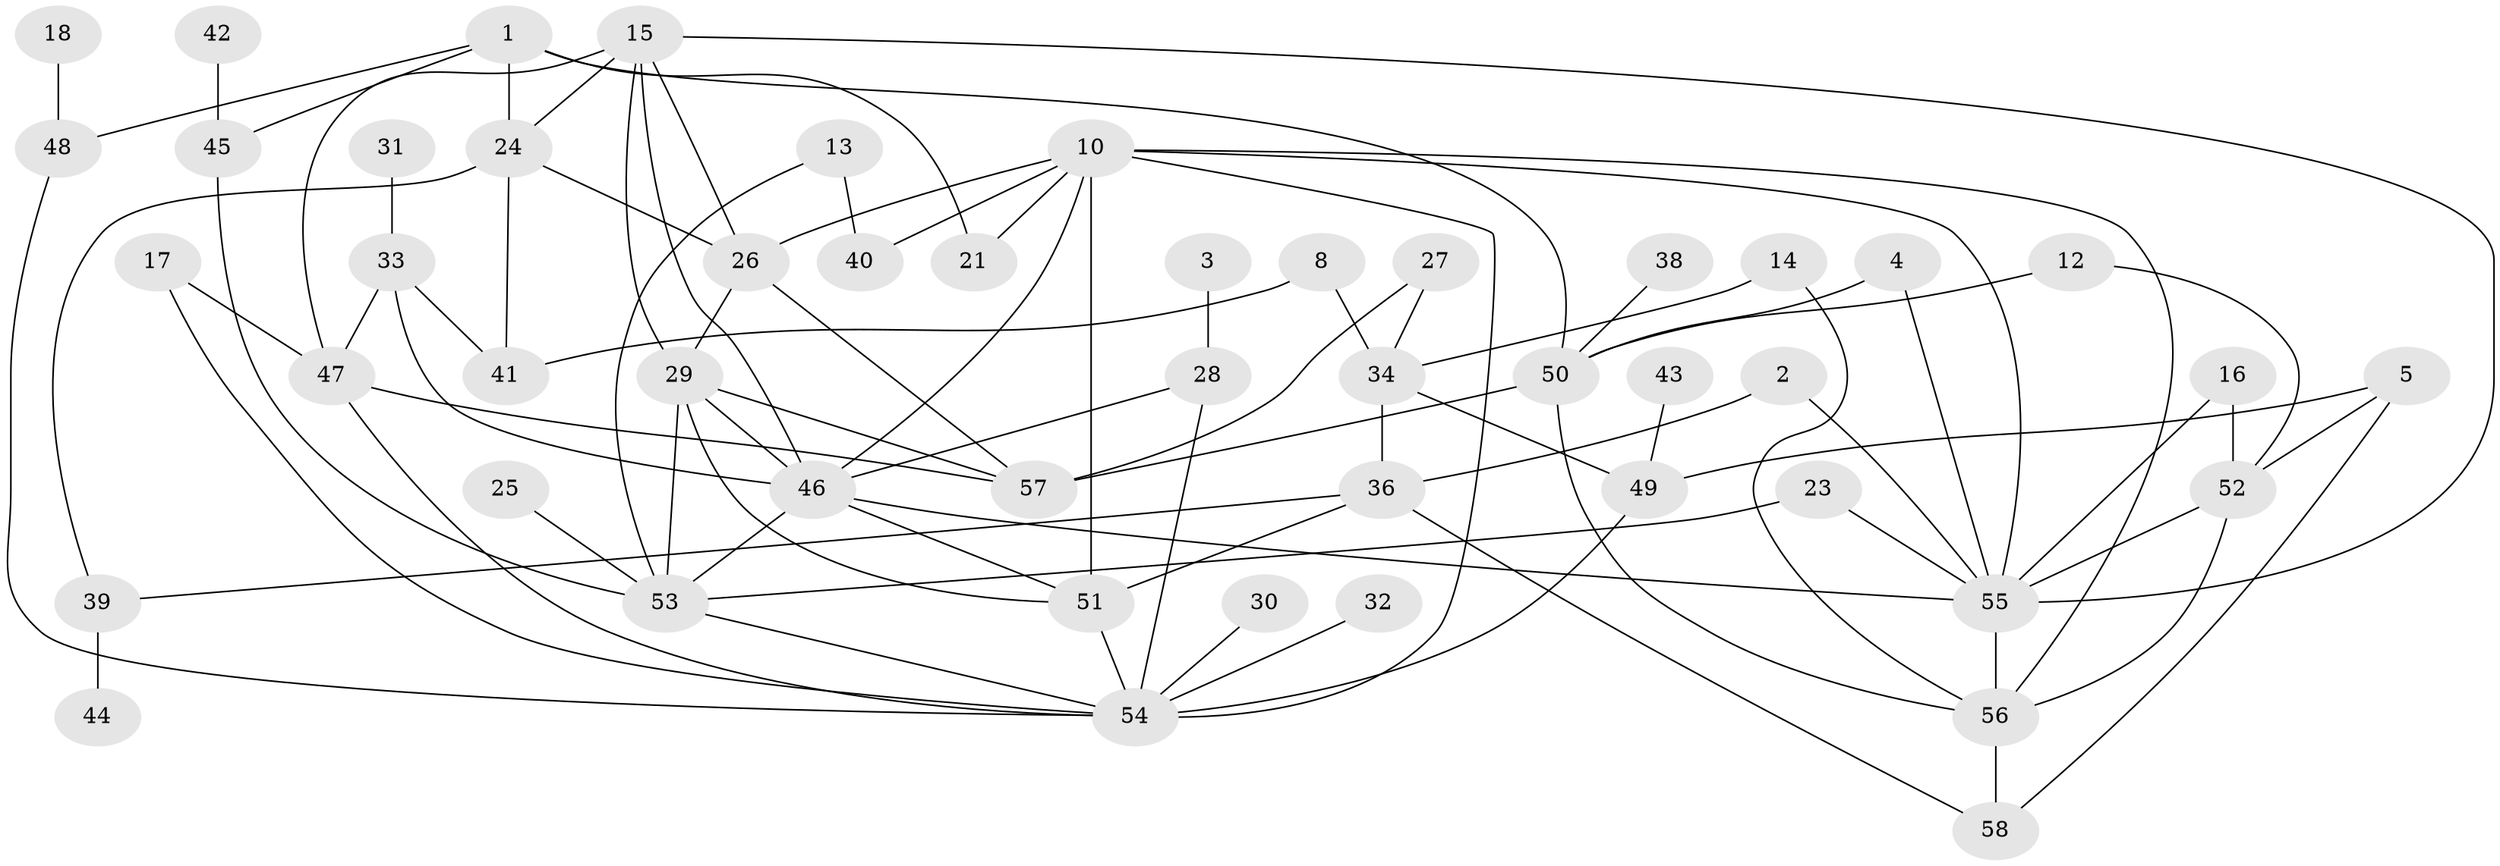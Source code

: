 // original degree distribution, {2: 0.24347826086956523, 5: 0.09565217391304348, 4: 0.1391304347826087, 3: 0.21739130434782608, 1: 0.20869565217391303, 6: 0.02608695652173913, 0: 0.06956521739130435}
// Generated by graph-tools (version 1.1) at 2025/25/03/09/25 03:25:18]
// undirected, 49 vertices, 87 edges
graph export_dot {
graph [start="1"]
  node [color=gray90,style=filled];
  1;
  2;
  3;
  4;
  5;
  8;
  10;
  12;
  13;
  14;
  15;
  16;
  17;
  18;
  21;
  23;
  24;
  25;
  26;
  27;
  28;
  29;
  30;
  31;
  32;
  33;
  34;
  36;
  38;
  39;
  40;
  41;
  42;
  43;
  44;
  45;
  46;
  47;
  48;
  49;
  50;
  51;
  52;
  53;
  54;
  55;
  56;
  57;
  58;
  1 -- 21 [weight=1.0];
  1 -- 24 [weight=1.0];
  1 -- 45 [weight=1.0];
  1 -- 48 [weight=1.0];
  1 -- 50 [weight=1.0];
  2 -- 36 [weight=1.0];
  2 -- 55 [weight=1.0];
  3 -- 28 [weight=1.0];
  4 -- 50 [weight=1.0];
  4 -- 55 [weight=1.0];
  5 -- 49 [weight=1.0];
  5 -- 52 [weight=1.0];
  5 -- 58 [weight=1.0];
  8 -- 34 [weight=1.0];
  8 -- 41 [weight=1.0];
  10 -- 21 [weight=1.0];
  10 -- 26 [weight=1.0];
  10 -- 40 [weight=1.0];
  10 -- 46 [weight=1.0];
  10 -- 51 [weight=1.0];
  10 -- 54 [weight=1.0];
  10 -- 55 [weight=1.0];
  10 -- 56 [weight=1.0];
  12 -- 50 [weight=1.0];
  12 -- 52 [weight=1.0];
  13 -- 40 [weight=1.0];
  13 -- 53 [weight=1.0];
  14 -- 34 [weight=1.0];
  14 -- 56 [weight=1.0];
  15 -- 24 [weight=1.0];
  15 -- 26 [weight=1.0];
  15 -- 29 [weight=1.0];
  15 -- 46 [weight=1.0];
  15 -- 47 [weight=1.0];
  15 -- 55 [weight=1.0];
  16 -- 52 [weight=1.0];
  16 -- 55 [weight=1.0];
  17 -- 47 [weight=1.0];
  17 -- 54 [weight=1.0];
  18 -- 48 [weight=1.0];
  23 -- 53 [weight=1.0];
  23 -- 55 [weight=1.0];
  24 -- 26 [weight=1.0];
  24 -- 39 [weight=1.0];
  24 -- 41 [weight=1.0];
  25 -- 53 [weight=1.0];
  26 -- 29 [weight=1.0];
  26 -- 57 [weight=1.0];
  27 -- 34 [weight=1.0];
  27 -- 57 [weight=1.0];
  28 -- 46 [weight=1.0];
  28 -- 54 [weight=1.0];
  29 -- 46 [weight=1.0];
  29 -- 51 [weight=1.0];
  29 -- 53 [weight=1.0];
  29 -- 57 [weight=1.0];
  30 -- 54 [weight=1.0];
  31 -- 33 [weight=1.0];
  32 -- 54 [weight=1.0];
  33 -- 41 [weight=1.0];
  33 -- 46 [weight=2.0];
  33 -- 47 [weight=1.0];
  34 -- 36 [weight=2.0];
  34 -- 49 [weight=1.0];
  36 -- 39 [weight=1.0];
  36 -- 51 [weight=1.0];
  36 -- 58 [weight=1.0];
  38 -- 50 [weight=1.0];
  39 -- 44 [weight=1.0];
  42 -- 45 [weight=1.0];
  43 -- 49 [weight=1.0];
  45 -- 53 [weight=1.0];
  46 -- 51 [weight=1.0];
  46 -- 53 [weight=1.0];
  46 -- 55 [weight=1.0];
  47 -- 54 [weight=1.0];
  47 -- 57 [weight=1.0];
  48 -- 54 [weight=1.0];
  49 -- 54 [weight=1.0];
  50 -- 56 [weight=1.0];
  50 -- 57 [weight=1.0];
  51 -- 54 [weight=1.0];
  52 -- 55 [weight=1.0];
  52 -- 56 [weight=1.0];
  53 -- 54 [weight=1.0];
  55 -- 56 [weight=1.0];
  56 -- 58 [weight=1.0];
}
